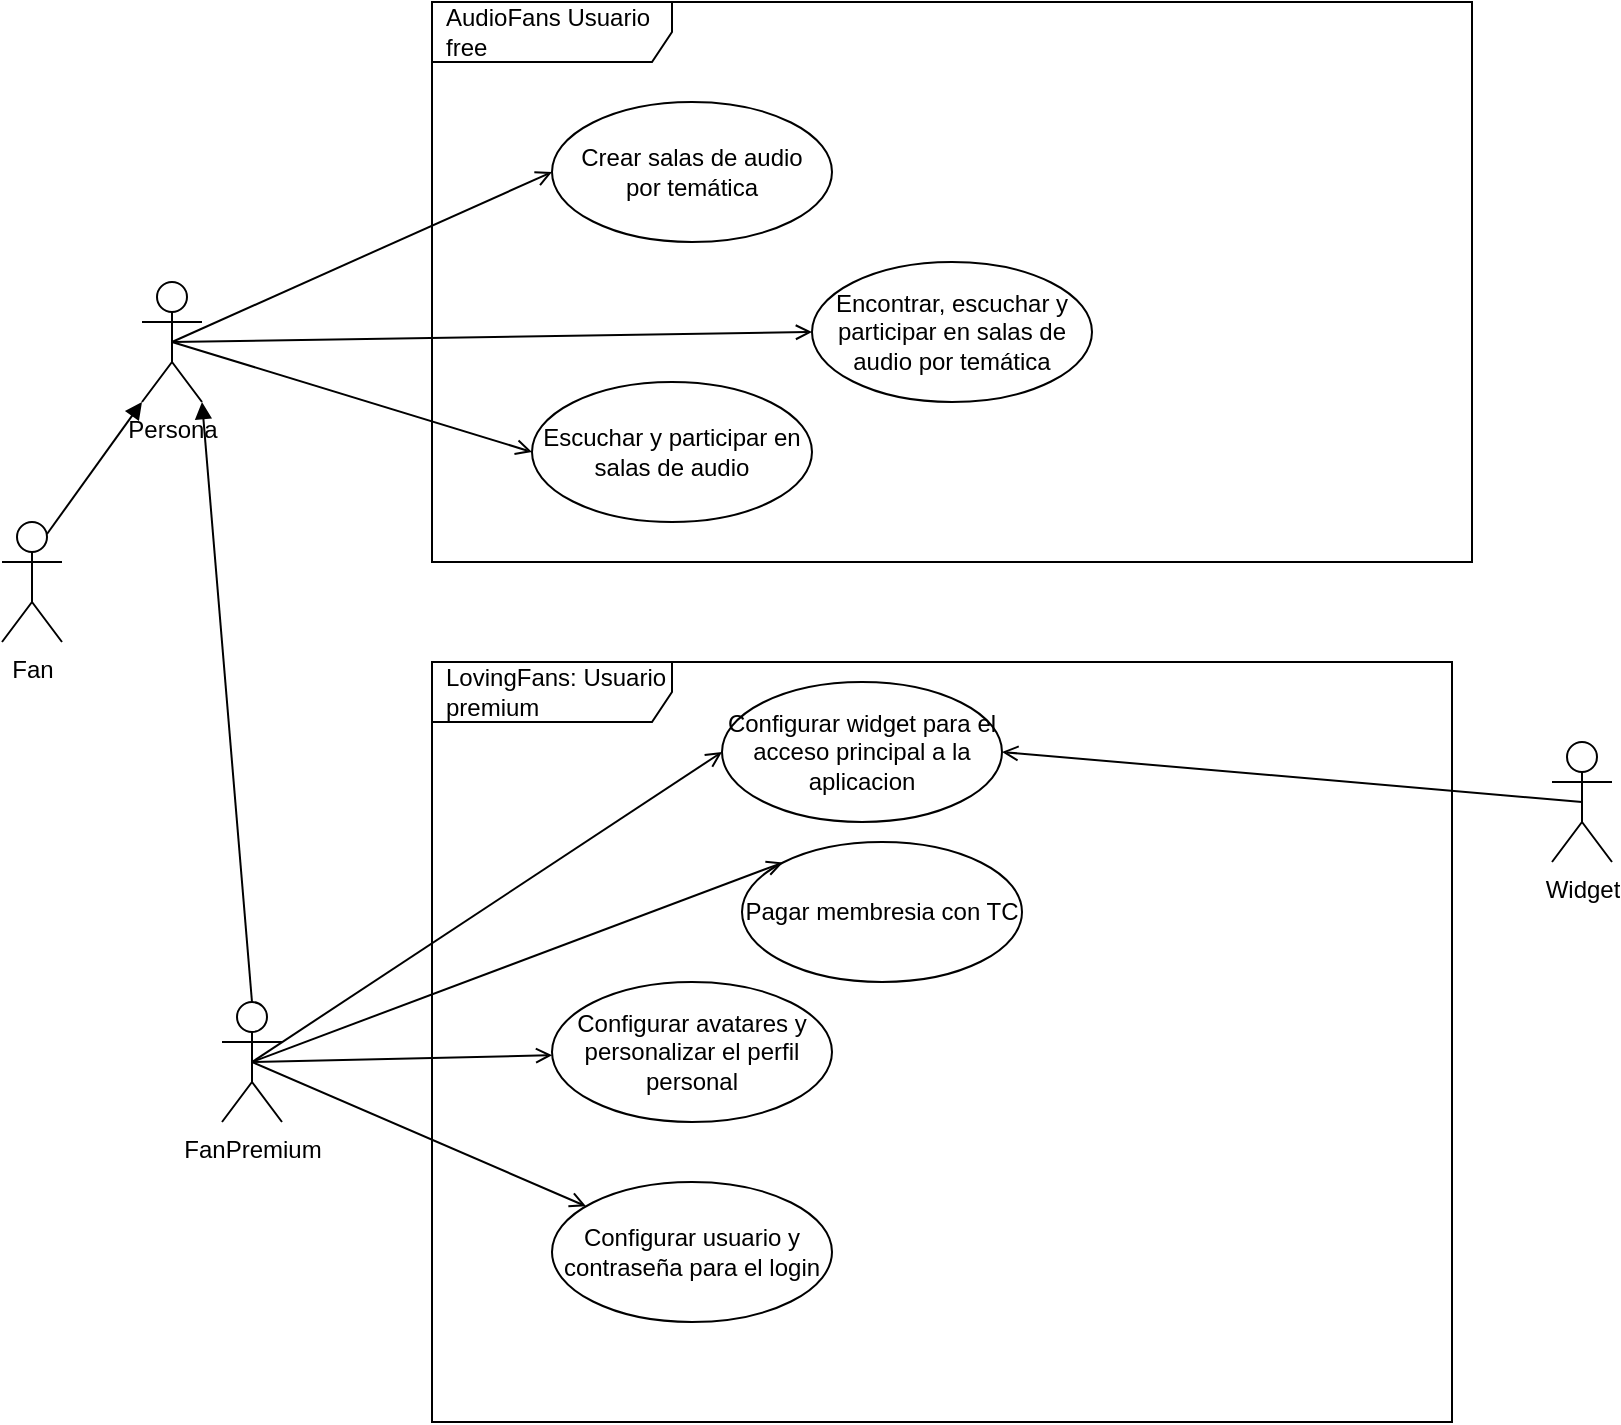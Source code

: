 <mxfile>
    <diagram id="NZT2B1f2aP7PWDDS8pez" name="Page-1">
        <mxGraphModel dx="792" dy="449" grid="1" gridSize="10" guides="1" tooltips="1" connect="1" arrows="1" fold="1" page="1" pageScale="1" pageWidth="850" pageHeight="1100" math="0" shadow="0">
            <root>
                <mxCell id="0"/>
                <mxCell id="1" parent="0"/>
                <mxCell id="2" value="AudioFans Usuario free" style="shape=umlFrame;whiteSpace=wrap;html=1;width=120;height=30;boundedLbl=1;verticalAlign=middle;align=left;spacingLeft=5;" vertex="1" parent="1">
                    <mxGeometry x="225" y="90" width="520" height="280" as="geometry"/>
                </mxCell>
                <mxCell id="6" value="Persona" style="shape=umlActor;verticalLabelPosition=bottom;verticalAlign=top;html=1;" vertex="1" parent="1">
                    <mxGeometry x="80" y="230" width="30" height="60" as="geometry"/>
                </mxCell>
                <mxCell id="7" value="" style="endArrow=open;html=1;rounded=0;align=center;verticalAlign=top;endFill=0;labelBackgroundColor=none;endSize=6;entryX=0;entryY=0.5;entryDx=0;entryDy=0;exitX=0.5;exitY=0.5;exitDx=0;exitDy=0;exitPerimeter=0;" edge="1" parent="1" source="6" target="26">
                    <mxGeometry relative="1" as="geometry">
                        <mxPoint x="170" y="250.0" as="sourcePoint"/>
                        <mxPoint x="265" y="250.0" as="targetPoint"/>
                    </mxGeometry>
                </mxCell>
                <mxCell id="8" value="" style="html=1;verticalAlign=bottom;labelBackgroundColor=none;endArrow=block;endFill=1;entryX=1;entryY=1;entryDx=0;entryDy=0;entryPerimeter=0;exitX=0.5;exitY=0;exitDx=0;exitDy=0;exitPerimeter=0;" edge="1" parent="1" source="9" target="6">
                    <mxGeometry width="160" relative="1" as="geometry">
                        <mxPoint x="170" y="580" as="sourcePoint"/>
                        <mxPoint x="170" y="280.0" as="targetPoint"/>
                    </mxGeometry>
                </mxCell>
                <mxCell id="9" value="FanPremium" style="shape=umlActor;verticalLabelPosition=bottom;verticalAlign=top;html=1;" vertex="1" parent="1">
                    <mxGeometry x="120" y="590" width="30" height="60" as="geometry"/>
                </mxCell>
                <mxCell id="10" value="LovingFans: Usuario premium" style="shape=umlFrame;whiteSpace=wrap;html=1;width=120;height=30;boundedLbl=1;verticalAlign=middle;align=left;spacingLeft=5;" vertex="1" parent="1">
                    <mxGeometry x="225" y="420" width="510" height="380" as="geometry"/>
                </mxCell>
                <mxCell id="11" value="Configurar widget para el acceso principal a la aplicacion" style="ellipse;whiteSpace=wrap;html=1;" vertex="1" parent="1">
                    <mxGeometry x="370" y="430" width="140" height="70" as="geometry"/>
                </mxCell>
                <mxCell id="12" value="Widget" style="shape=umlActor;verticalLabelPosition=bottom;verticalAlign=top;html=1;" vertex="1" parent="1">
                    <mxGeometry x="785" y="460" width="30" height="60" as="geometry"/>
                </mxCell>
                <mxCell id="13" value="Configurar avatares y personalizar el perfil personal" style="ellipse;whiteSpace=wrap;html=1;" vertex="1" parent="1">
                    <mxGeometry x="285" y="580" width="140" height="70" as="geometry"/>
                </mxCell>
                <mxCell id="14" value="Configurar usuario y contraseña para el login" style="ellipse;whiteSpace=wrap;html=1;" vertex="1" parent="1">
                    <mxGeometry x="285" y="680" width="140" height="70" as="geometry"/>
                </mxCell>
                <mxCell id="15" value="Pagar membresia con TC" style="ellipse;whiteSpace=wrap;html=1;" vertex="1" parent="1">
                    <mxGeometry x="380" y="510" width="140" height="70" as="geometry"/>
                </mxCell>
                <mxCell id="17" value="" style="endArrow=open;html=1;rounded=0;align=center;verticalAlign=top;endFill=0;labelBackgroundColor=none;endSize=6;entryX=0;entryY=0.5;entryDx=0;entryDy=0;exitX=0.5;exitY=0.5;exitDx=0;exitDy=0;exitPerimeter=0;" edge="1" parent="1" source="9" target="11">
                    <mxGeometry relative="1" as="geometry">
                        <mxPoint x="185" y="600" as="sourcePoint"/>
                        <mxPoint x="300" y="550" as="targetPoint"/>
                    </mxGeometry>
                </mxCell>
                <mxCell id="18" value="" style="endArrow=open;html=1;rounded=0;align=center;verticalAlign=top;endFill=0;labelBackgroundColor=none;endSize=6;exitX=0.5;exitY=0.5;exitDx=0;exitDy=0;exitPerimeter=0;" edge="1" parent="1" source="9" target="13">
                    <mxGeometry relative="1" as="geometry">
                        <mxPoint x="170" y="610" as="sourcePoint"/>
                        <mxPoint x="255" y="614" as="targetPoint"/>
                    </mxGeometry>
                </mxCell>
                <mxCell id="19" value="" style="endArrow=open;html=1;rounded=0;align=center;verticalAlign=top;endFill=0;labelBackgroundColor=none;endSize=6;exitX=0.5;exitY=0.5;exitDx=0;exitDy=0;exitPerimeter=0;" edge="1" parent="1" source="9" target="14">
                    <mxGeometry relative="1" as="geometry">
                        <mxPoint x="185" y="640" as="sourcePoint"/>
                        <mxPoint x="217.5" y="700" as="targetPoint"/>
                    </mxGeometry>
                </mxCell>
                <mxCell id="20" value="" style="endArrow=open;html=1;rounded=0;align=center;verticalAlign=top;endFill=0;labelBackgroundColor=none;endSize=6;entryX=0;entryY=0;entryDx=0;entryDy=0;exitX=0.5;exitY=0.5;exitDx=0;exitDy=0;exitPerimeter=0;" edge="1" parent="1" target="15" source="9">
                    <mxGeometry relative="1" as="geometry">
                        <mxPoint x="185" y="600" as="sourcePoint"/>
                        <mxPoint x="320" y="590" as="targetPoint"/>
                    </mxGeometry>
                </mxCell>
                <mxCell id="22" value="" style="endArrow=open;html=1;rounded=0;align=center;verticalAlign=top;endFill=0;labelBackgroundColor=none;endSize=6;entryX=1;entryY=0.5;entryDx=0;entryDy=0;exitX=0.5;exitY=0.5;exitDx=0;exitDy=0;exitPerimeter=0;" edge="1" parent="1" source="12" target="11">
                    <mxGeometry relative="1" as="geometry">
                        <mxPoint x="555" y="500" as="sourcePoint"/>
                        <mxPoint x="650" y="500" as="targetPoint"/>
                    </mxGeometry>
                </mxCell>
                <mxCell id="23" value="Fan" style="shape=umlActor;verticalLabelPosition=bottom;verticalAlign=top;html=1;" vertex="1" parent="1">
                    <mxGeometry x="10" y="350" width="30" height="60" as="geometry"/>
                </mxCell>
                <mxCell id="25" value="" style="html=1;verticalAlign=bottom;labelBackgroundColor=none;endArrow=block;endFill=1;entryX=0;entryY=1;entryDx=0;entryDy=0;entryPerimeter=0;exitX=0.75;exitY=0.1;exitDx=0;exitDy=0;exitPerimeter=0;" edge="1" parent="1" source="23" target="6">
                    <mxGeometry width="160" relative="1" as="geometry">
                        <mxPoint x="10" y="350" as="sourcePoint"/>
                        <mxPoint x="170" y="350" as="targetPoint"/>
                    </mxGeometry>
                </mxCell>
                <mxCell id="26" value="Crear salas de audio&lt;br&gt;por temática" style="ellipse;whiteSpace=wrap;html=1;" vertex="1" parent="1">
                    <mxGeometry x="285" y="140" width="140" height="70" as="geometry"/>
                </mxCell>
                <mxCell id="27" value="Escuchar y participar en salas de audio" style="ellipse;whiteSpace=wrap;html=1;" vertex="1" parent="1">
                    <mxGeometry x="275" y="280" width="140" height="70" as="geometry"/>
                </mxCell>
                <mxCell id="28" value="Encontrar, escuchar y participar en salas de audio por temática" style="ellipse;whiteSpace=wrap;html=1;" vertex="1" parent="1">
                    <mxGeometry x="415" y="220" width="140" height="70" as="geometry"/>
                </mxCell>
                <mxCell id="29" value="" style="endArrow=open;html=1;rounded=0;align=center;verticalAlign=top;endFill=0;labelBackgroundColor=none;endSize=6;entryX=0;entryY=0.5;entryDx=0;entryDy=0;exitX=0.5;exitY=0.5;exitDx=0;exitDy=0;exitPerimeter=0;" edge="1" parent="1" source="6" target="28">
                    <mxGeometry relative="1" as="geometry">
                        <mxPoint x="100" y="260" as="sourcePoint"/>
                        <mxPoint x="295" y="185.0" as="targetPoint"/>
                    </mxGeometry>
                </mxCell>
                <mxCell id="30" value="" style="endArrow=open;html=1;rounded=0;align=center;verticalAlign=top;endFill=0;labelBackgroundColor=none;endSize=6;entryX=0;entryY=0.5;entryDx=0;entryDy=0;exitX=0.5;exitY=0.5;exitDx=0;exitDy=0;exitPerimeter=0;" edge="1" parent="1" source="6" target="27">
                    <mxGeometry relative="1" as="geometry">
                        <mxPoint x="170" y="250" as="sourcePoint"/>
                        <mxPoint x="305" y="195.0" as="targetPoint"/>
                    </mxGeometry>
                </mxCell>
            </root>
        </mxGraphModel>
    </diagram>
</mxfile>